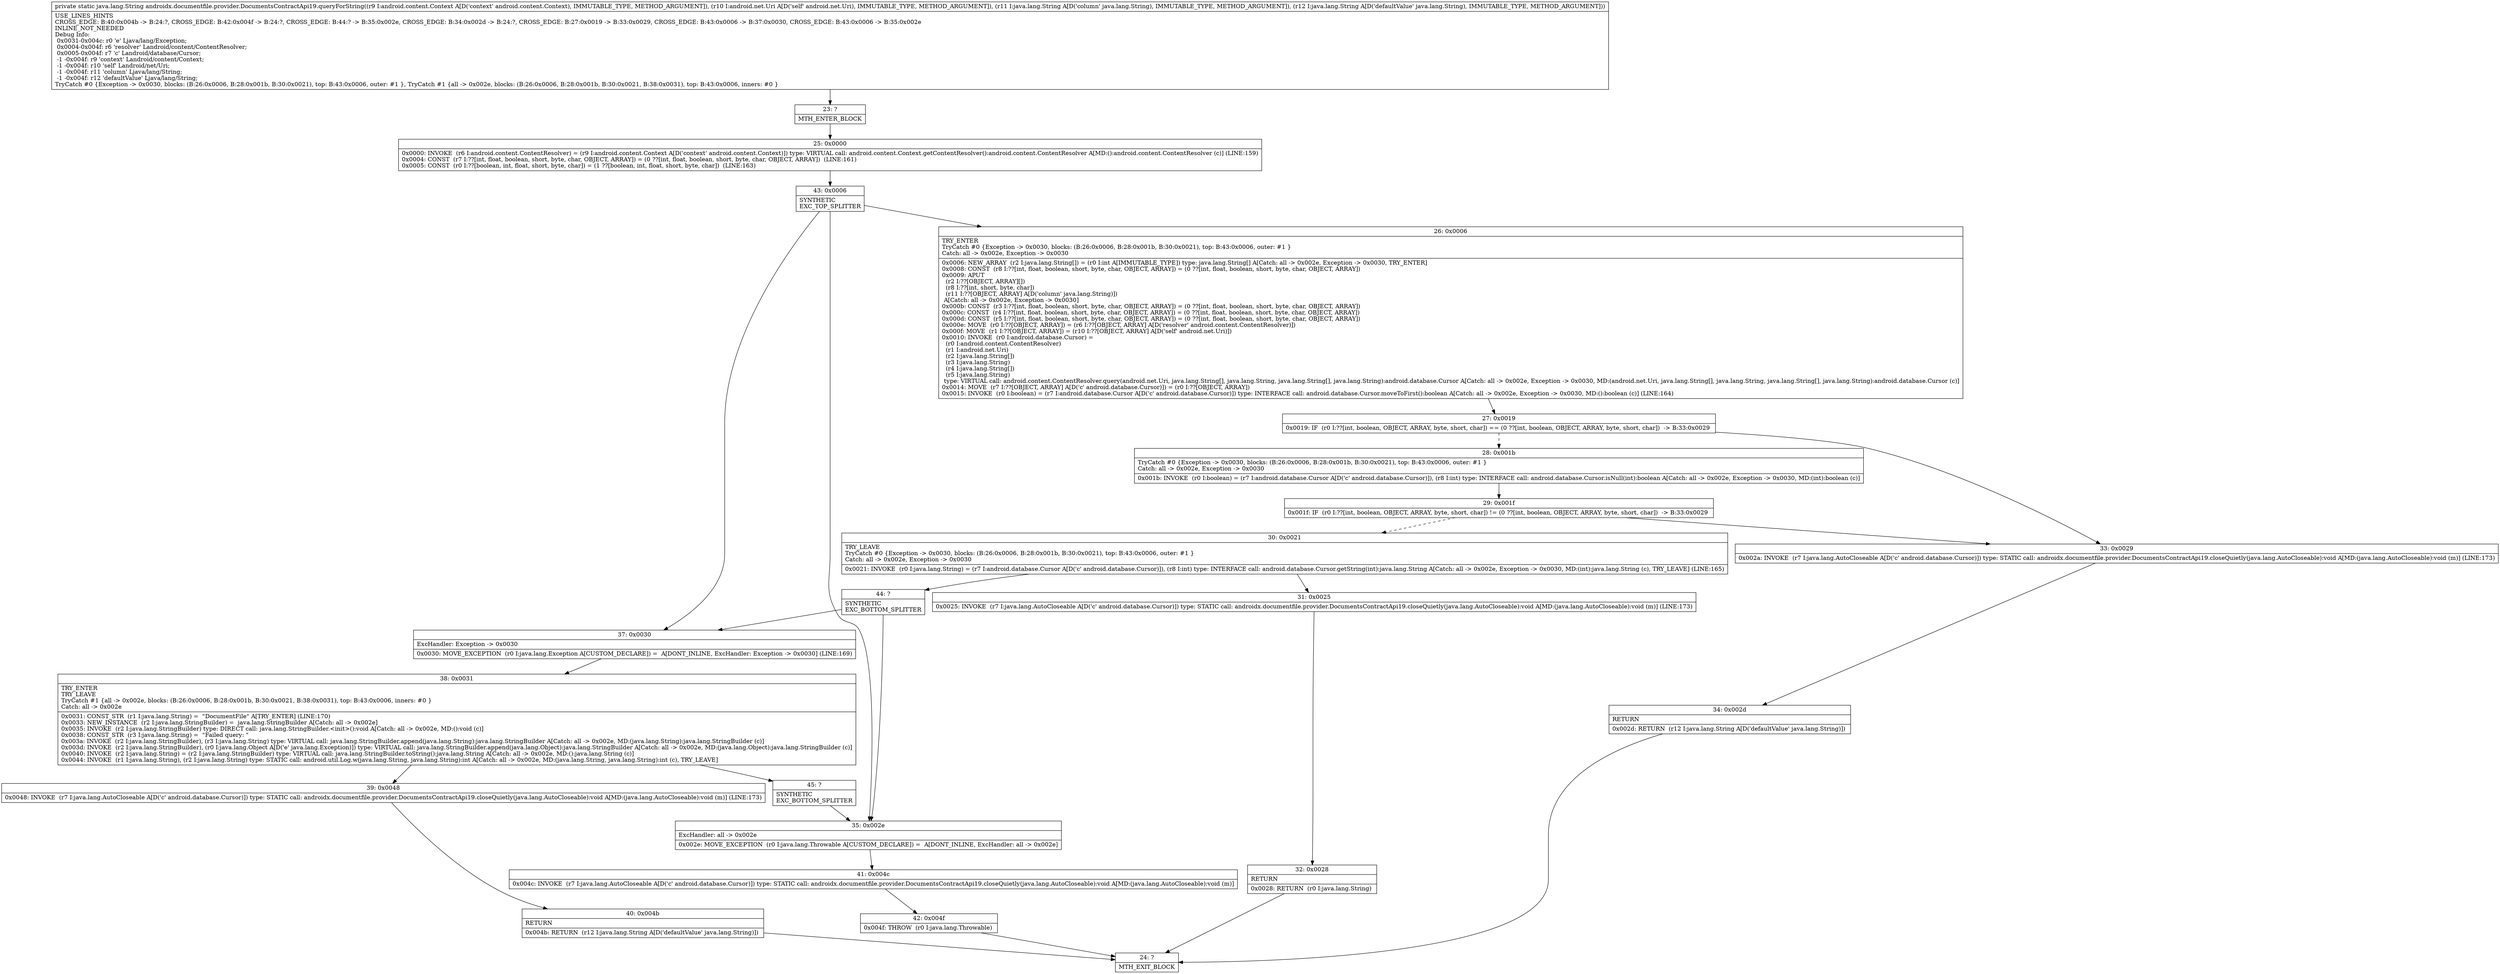 digraph "CFG forandroidx.documentfile.provider.DocumentsContractApi19.queryForString(Landroid\/content\/Context;Landroid\/net\/Uri;Ljava\/lang\/String;Ljava\/lang\/String;)Ljava\/lang\/String;" {
Node_23 [shape=record,label="{23\:\ ?|MTH_ENTER_BLOCK\l}"];
Node_25 [shape=record,label="{25\:\ 0x0000|0x0000: INVOKE  (r6 I:android.content.ContentResolver) = (r9 I:android.content.Context A[D('context' android.content.Context)]) type: VIRTUAL call: android.content.Context.getContentResolver():android.content.ContentResolver A[MD:():android.content.ContentResolver (c)] (LINE:159)\l0x0004: CONST  (r7 I:??[int, float, boolean, short, byte, char, OBJECT, ARRAY]) = (0 ??[int, float, boolean, short, byte, char, OBJECT, ARRAY])  (LINE:161)\l0x0005: CONST  (r0 I:??[boolean, int, float, short, byte, char]) = (1 ??[boolean, int, float, short, byte, char])  (LINE:163)\l}"];
Node_43 [shape=record,label="{43\:\ 0x0006|SYNTHETIC\lEXC_TOP_SPLITTER\l}"];
Node_26 [shape=record,label="{26\:\ 0x0006|TRY_ENTER\lTryCatch #0 \{Exception \-\> 0x0030, blocks: (B:26:0x0006, B:28:0x001b, B:30:0x0021), top: B:43:0x0006, outer: #1 \}\lCatch: all \-\> 0x002e, Exception \-\> 0x0030\l|0x0006: NEW_ARRAY  (r2 I:java.lang.String[]) = (r0 I:int A[IMMUTABLE_TYPE]) type: java.lang.String[] A[Catch: all \-\> 0x002e, Exception \-\> 0x0030, TRY_ENTER]\l0x0008: CONST  (r8 I:??[int, float, boolean, short, byte, char, OBJECT, ARRAY]) = (0 ??[int, float, boolean, short, byte, char, OBJECT, ARRAY]) \l0x0009: APUT  \l  (r2 I:??[OBJECT, ARRAY][])\l  (r8 I:??[int, short, byte, char])\l  (r11 I:??[OBJECT, ARRAY] A[D('column' java.lang.String)])\l A[Catch: all \-\> 0x002e, Exception \-\> 0x0030]\l0x000b: CONST  (r3 I:??[int, float, boolean, short, byte, char, OBJECT, ARRAY]) = (0 ??[int, float, boolean, short, byte, char, OBJECT, ARRAY]) \l0x000c: CONST  (r4 I:??[int, float, boolean, short, byte, char, OBJECT, ARRAY]) = (0 ??[int, float, boolean, short, byte, char, OBJECT, ARRAY]) \l0x000d: CONST  (r5 I:??[int, float, boolean, short, byte, char, OBJECT, ARRAY]) = (0 ??[int, float, boolean, short, byte, char, OBJECT, ARRAY]) \l0x000e: MOVE  (r0 I:??[OBJECT, ARRAY]) = (r6 I:??[OBJECT, ARRAY] A[D('resolver' android.content.ContentResolver)]) \l0x000f: MOVE  (r1 I:??[OBJECT, ARRAY]) = (r10 I:??[OBJECT, ARRAY] A[D('self' android.net.Uri)]) \l0x0010: INVOKE  (r0 I:android.database.Cursor) = \l  (r0 I:android.content.ContentResolver)\l  (r1 I:android.net.Uri)\l  (r2 I:java.lang.String[])\l  (r3 I:java.lang.String)\l  (r4 I:java.lang.String[])\l  (r5 I:java.lang.String)\l type: VIRTUAL call: android.content.ContentResolver.query(android.net.Uri, java.lang.String[], java.lang.String, java.lang.String[], java.lang.String):android.database.Cursor A[Catch: all \-\> 0x002e, Exception \-\> 0x0030, MD:(android.net.Uri, java.lang.String[], java.lang.String, java.lang.String[], java.lang.String):android.database.Cursor (c)]\l0x0014: MOVE  (r7 I:??[OBJECT, ARRAY] A[D('c' android.database.Cursor)]) = (r0 I:??[OBJECT, ARRAY]) \l0x0015: INVOKE  (r0 I:boolean) = (r7 I:android.database.Cursor A[D('c' android.database.Cursor)]) type: INTERFACE call: android.database.Cursor.moveToFirst():boolean A[Catch: all \-\> 0x002e, Exception \-\> 0x0030, MD:():boolean (c)] (LINE:164)\l}"];
Node_27 [shape=record,label="{27\:\ 0x0019|0x0019: IF  (r0 I:??[int, boolean, OBJECT, ARRAY, byte, short, char]) == (0 ??[int, boolean, OBJECT, ARRAY, byte, short, char])  \-\> B:33:0x0029 \l}"];
Node_28 [shape=record,label="{28\:\ 0x001b|TryCatch #0 \{Exception \-\> 0x0030, blocks: (B:26:0x0006, B:28:0x001b, B:30:0x0021), top: B:43:0x0006, outer: #1 \}\lCatch: all \-\> 0x002e, Exception \-\> 0x0030\l|0x001b: INVOKE  (r0 I:boolean) = (r7 I:android.database.Cursor A[D('c' android.database.Cursor)]), (r8 I:int) type: INTERFACE call: android.database.Cursor.isNull(int):boolean A[Catch: all \-\> 0x002e, Exception \-\> 0x0030, MD:(int):boolean (c)]\l}"];
Node_29 [shape=record,label="{29\:\ 0x001f|0x001f: IF  (r0 I:??[int, boolean, OBJECT, ARRAY, byte, short, char]) != (0 ??[int, boolean, OBJECT, ARRAY, byte, short, char])  \-\> B:33:0x0029 \l}"];
Node_30 [shape=record,label="{30\:\ 0x0021|TRY_LEAVE\lTryCatch #0 \{Exception \-\> 0x0030, blocks: (B:26:0x0006, B:28:0x001b, B:30:0x0021), top: B:43:0x0006, outer: #1 \}\lCatch: all \-\> 0x002e, Exception \-\> 0x0030\l|0x0021: INVOKE  (r0 I:java.lang.String) = (r7 I:android.database.Cursor A[D('c' android.database.Cursor)]), (r8 I:int) type: INTERFACE call: android.database.Cursor.getString(int):java.lang.String A[Catch: all \-\> 0x002e, Exception \-\> 0x0030, MD:(int):java.lang.String (c), TRY_LEAVE] (LINE:165)\l}"];
Node_31 [shape=record,label="{31\:\ 0x0025|0x0025: INVOKE  (r7 I:java.lang.AutoCloseable A[D('c' android.database.Cursor)]) type: STATIC call: androidx.documentfile.provider.DocumentsContractApi19.closeQuietly(java.lang.AutoCloseable):void A[MD:(java.lang.AutoCloseable):void (m)] (LINE:173)\l}"];
Node_32 [shape=record,label="{32\:\ 0x0028|RETURN\l|0x0028: RETURN  (r0 I:java.lang.String) \l}"];
Node_24 [shape=record,label="{24\:\ ?|MTH_EXIT_BLOCK\l}"];
Node_44 [shape=record,label="{44\:\ ?|SYNTHETIC\lEXC_BOTTOM_SPLITTER\l}"];
Node_33 [shape=record,label="{33\:\ 0x0029|0x002a: INVOKE  (r7 I:java.lang.AutoCloseable A[D('c' android.database.Cursor)]) type: STATIC call: androidx.documentfile.provider.DocumentsContractApi19.closeQuietly(java.lang.AutoCloseable):void A[MD:(java.lang.AutoCloseable):void (m)] (LINE:173)\l}"];
Node_34 [shape=record,label="{34\:\ 0x002d|RETURN\l|0x002d: RETURN  (r12 I:java.lang.String A[D('defaultValue' java.lang.String)]) \l}"];
Node_37 [shape=record,label="{37\:\ 0x0030|ExcHandler: Exception \-\> 0x0030\l|0x0030: MOVE_EXCEPTION  (r0 I:java.lang.Exception A[CUSTOM_DECLARE]) =  A[DONT_INLINE, ExcHandler: Exception \-\> 0x0030] (LINE:169)\l}"];
Node_38 [shape=record,label="{38\:\ 0x0031|TRY_ENTER\lTRY_LEAVE\lTryCatch #1 \{all \-\> 0x002e, blocks: (B:26:0x0006, B:28:0x001b, B:30:0x0021, B:38:0x0031), top: B:43:0x0006, inners: #0 \}\lCatch: all \-\> 0x002e\l|0x0031: CONST_STR  (r1 I:java.lang.String) =  \"DocumentFile\" A[TRY_ENTER] (LINE:170)\l0x0033: NEW_INSTANCE  (r2 I:java.lang.StringBuilder) =  java.lang.StringBuilder A[Catch: all \-\> 0x002e]\l0x0035: INVOKE  (r2 I:java.lang.StringBuilder) type: DIRECT call: java.lang.StringBuilder.\<init\>():void A[Catch: all \-\> 0x002e, MD:():void (c)]\l0x0038: CONST_STR  (r3 I:java.lang.String) =  \"Failed query: \" \l0x003a: INVOKE  (r2 I:java.lang.StringBuilder), (r3 I:java.lang.String) type: VIRTUAL call: java.lang.StringBuilder.append(java.lang.String):java.lang.StringBuilder A[Catch: all \-\> 0x002e, MD:(java.lang.String):java.lang.StringBuilder (c)]\l0x003d: INVOKE  (r2 I:java.lang.StringBuilder), (r0 I:java.lang.Object A[D('e' java.lang.Exception)]) type: VIRTUAL call: java.lang.StringBuilder.append(java.lang.Object):java.lang.StringBuilder A[Catch: all \-\> 0x002e, MD:(java.lang.Object):java.lang.StringBuilder (c)]\l0x0040: INVOKE  (r2 I:java.lang.String) = (r2 I:java.lang.StringBuilder) type: VIRTUAL call: java.lang.StringBuilder.toString():java.lang.String A[Catch: all \-\> 0x002e, MD:():java.lang.String (c)]\l0x0044: INVOKE  (r1 I:java.lang.String), (r2 I:java.lang.String) type: STATIC call: android.util.Log.w(java.lang.String, java.lang.String):int A[Catch: all \-\> 0x002e, MD:(java.lang.String, java.lang.String):int (c), TRY_LEAVE]\l}"];
Node_39 [shape=record,label="{39\:\ 0x0048|0x0048: INVOKE  (r7 I:java.lang.AutoCloseable A[D('c' android.database.Cursor)]) type: STATIC call: androidx.documentfile.provider.DocumentsContractApi19.closeQuietly(java.lang.AutoCloseable):void A[MD:(java.lang.AutoCloseable):void (m)] (LINE:173)\l}"];
Node_40 [shape=record,label="{40\:\ 0x004b|RETURN\l|0x004b: RETURN  (r12 I:java.lang.String A[D('defaultValue' java.lang.String)]) \l}"];
Node_45 [shape=record,label="{45\:\ ?|SYNTHETIC\lEXC_BOTTOM_SPLITTER\l}"];
Node_35 [shape=record,label="{35\:\ 0x002e|ExcHandler: all \-\> 0x002e\l|0x002e: MOVE_EXCEPTION  (r0 I:java.lang.Throwable A[CUSTOM_DECLARE]) =  A[DONT_INLINE, ExcHandler: all \-\> 0x002e]\l}"];
Node_41 [shape=record,label="{41\:\ 0x004c|0x004c: INVOKE  (r7 I:java.lang.AutoCloseable A[D('c' android.database.Cursor)]) type: STATIC call: androidx.documentfile.provider.DocumentsContractApi19.closeQuietly(java.lang.AutoCloseable):void A[MD:(java.lang.AutoCloseable):void (m)]\l}"];
Node_42 [shape=record,label="{42\:\ 0x004f|0x004f: THROW  (r0 I:java.lang.Throwable) \l}"];
MethodNode[shape=record,label="{private static java.lang.String androidx.documentfile.provider.DocumentsContractApi19.queryForString((r9 I:android.content.Context A[D('context' android.content.Context), IMMUTABLE_TYPE, METHOD_ARGUMENT]), (r10 I:android.net.Uri A[D('self' android.net.Uri), IMMUTABLE_TYPE, METHOD_ARGUMENT]), (r11 I:java.lang.String A[D('column' java.lang.String), IMMUTABLE_TYPE, METHOD_ARGUMENT]), (r12 I:java.lang.String A[D('defaultValue' java.lang.String), IMMUTABLE_TYPE, METHOD_ARGUMENT]))  | USE_LINES_HINTS\lCROSS_EDGE: B:40:0x004b \-\> B:24:?, CROSS_EDGE: B:42:0x004f \-\> B:24:?, CROSS_EDGE: B:44:? \-\> B:35:0x002e, CROSS_EDGE: B:34:0x002d \-\> B:24:?, CROSS_EDGE: B:27:0x0019 \-\> B:33:0x0029, CROSS_EDGE: B:43:0x0006 \-\> B:37:0x0030, CROSS_EDGE: B:43:0x0006 \-\> B:35:0x002e\lINLINE_NOT_NEEDED\lDebug Info:\l  0x0031\-0x004c: r0 'e' Ljava\/lang\/Exception;\l  0x0004\-0x004f: r6 'resolver' Landroid\/content\/ContentResolver;\l  0x0005\-0x004f: r7 'c' Landroid\/database\/Cursor;\l  \-1 \-0x004f: r9 'context' Landroid\/content\/Context;\l  \-1 \-0x004f: r10 'self' Landroid\/net\/Uri;\l  \-1 \-0x004f: r11 'column' Ljava\/lang\/String;\l  \-1 \-0x004f: r12 'defaultValue' Ljava\/lang\/String;\lTryCatch #0 \{Exception \-\> 0x0030, blocks: (B:26:0x0006, B:28:0x001b, B:30:0x0021), top: B:43:0x0006, outer: #1 \}, TryCatch #1 \{all \-\> 0x002e, blocks: (B:26:0x0006, B:28:0x001b, B:30:0x0021, B:38:0x0031), top: B:43:0x0006, inners: #0 \}\l}"];
MethodNode -> Node_23;Node_23 -> Node_25;
Node_25 -> Node_43;
Node_43 -> Node_26;
Node_43 -> Node_37;
Node_43 -> Node_35;
Node_26 -> Node_27;
Node_27 -> Node_28[style=dashed];
Node_27 -> Node_33;
Node_28 -> Node_29;
Node_29 -> Node_30[style=dashed];
Node_29 -> Node_33;
Node_30 -> Node_31;
Node_30 -> Node_44;
Node_31 -> Node_32;
Node_32 -> Node_24;
Node_44 -> Node_37;
Node_44 -> Node_35;
Node_33 -> Node_34;
Node_34 -> Node_24;
Node_37 -> Node_38;
Node_38 -> Node_39;
Node_38 -> Node_45;
Node_39 -> Node_40;
Node_40 -> Node_24;
Node_45 -> Node_35;
Node_35 -> Node_41;
Node_41 -> Node_42;
Node_42 -> Node_24;
}

